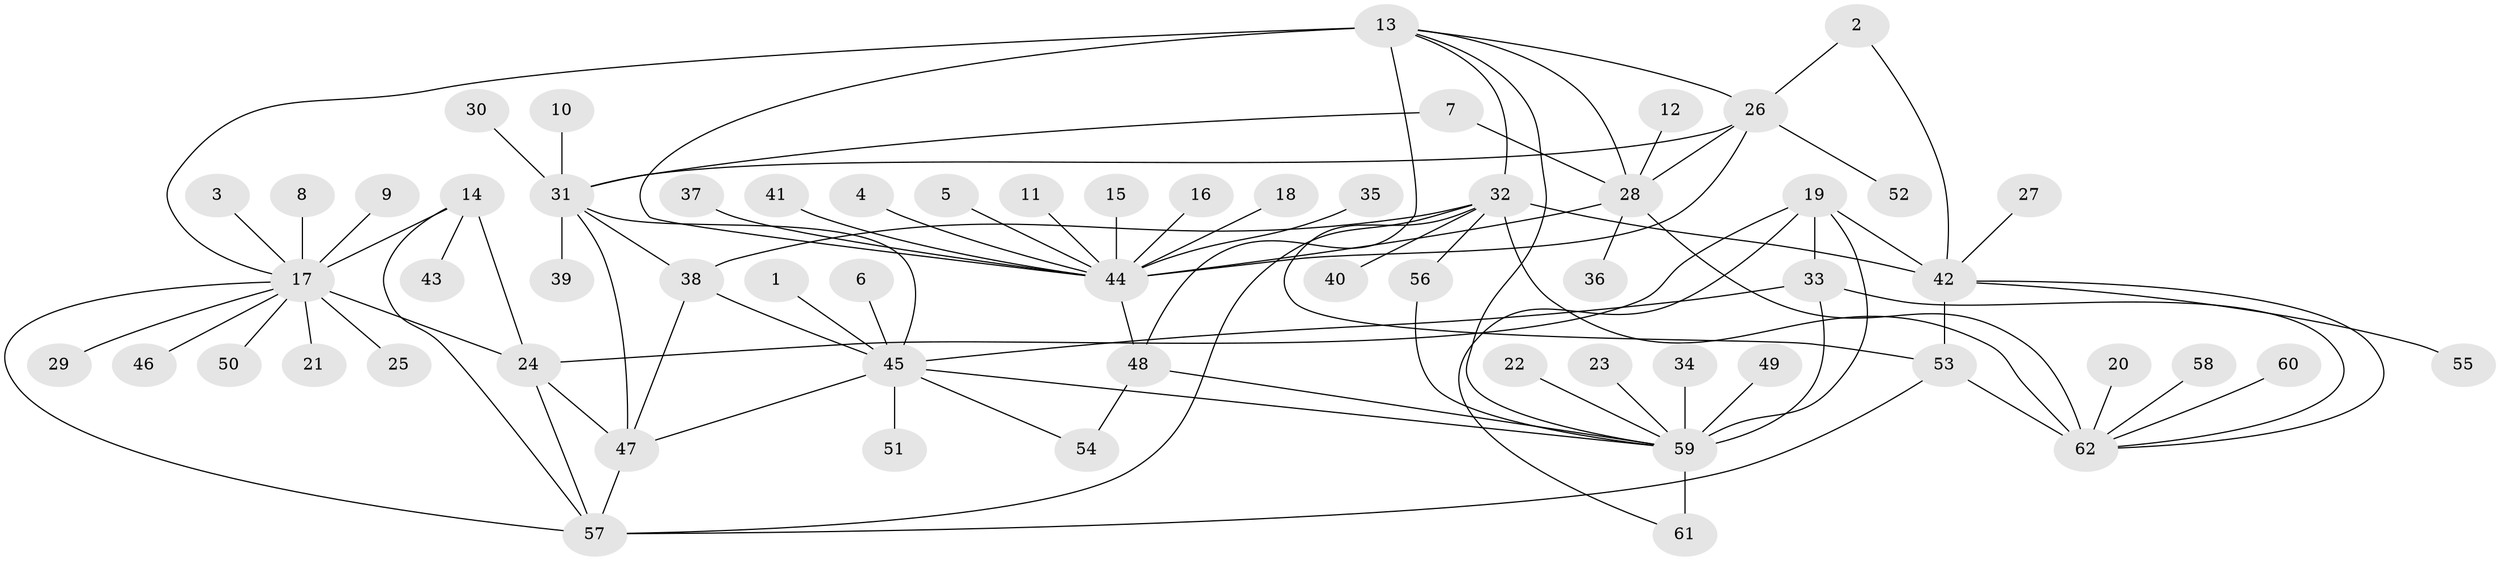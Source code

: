 // original degree distribution, {11: 0.024, 10: 0.032, 12: 0.016, 6: 0.024, 9: 0.056, 8: 0.056, 7: 0.016, 5: 0.016, 13: 0.008, 2: 0.136, 1: 0.584, 3: 0.032}
// Generated by graph-tools (version 1.1) at 2025/02/03/09/25 03:02:37]
// undirected, 62 vertices, 92 edges
graph export_dot {
graph [start="1"]
  node [color=gray90,style=filled];
  1;
  2;
  3;
  4;
  5;
  6;
  7;
  8;
  9;
  10;
  11;
  12;
  13;
  14;
  15;
  16;
  17;
  18;
  19;
  20;
  21;
  22;
  23;
  24;
  25;
  26;
  27;
  28;
  29;
  30;
  31;
  32;
  33;
  34;
  35;
  36;
  37;
  38;
  39;
  40;
  41;
  42;
  43;
  44;
  45;
  46;
  47;
  48;
  49;
  50;
  51;
  52;
  53;
  54;
  55;
  56;
  57;
  58;
  59;
  60;
  61;
  62;
  1 -- 45 [weight=1.0];
  2 -- 26 [weight=1.0];
  2 -- 42 [weight=1.0];
  3 -- 17 [weight=1.0];
  4 -- 44 [weight=1.0];
  5 -- 44 [weight=1.0];
  6 -- 45 [weight=1.0];
  7 -- 28 [weight=1.0];
  7 -- 31 [weight=1.0];
  8 -- 17 [weight=1.0];
  9 -- 17 [weight=1.0];
  10 -- 31 [weight=1.0];
  11 -- 44 [weight=1.0];
  12 -- 28 [weight=1.0];
  13 -- 17 [weight=1.0];
  13 -- 26 [weight=1.0];
  13 -- 28 [weight=1.0];
  13 -- 32 [weight=1.0];
  13 -- 44 [weight=3.0];
  13 -- 48 [weight=1.0];
  13 -- 59 [weight=1.0];
  14 -- 17 [weight=2.0];
  14 -- 24 [weight=2.0];
  14 -- 43 [weight=1.0];
  14 -- 57 [weight=1.0];
  15 -- 44 [weight=1.0];
  16 -- 44 [weight=1.0];
  17 -- 21 [weight=1.0];
  17 -- 24 [weight=4.0];
  17 -- 25 [weight=1.0];
  17 -- 29 [weight=1.0];
  17 -- 46 [weight=1.0];
  17 -- 50 [weight=1.0];
  17 -- 57 [weight=2.0];
  18 -- 44 [weight=1.0];
  19 -- 24 [weight=1.0];
  19 -- 33 [weight=1.0];
  19 -- 42 [weight=1.0];
  19 -- 59 [weight=6.0];
  19 -- 61 [weight=2.0];
  20 -- 62 [weight=1.0];
  22 -- 59 [weight=1.0];
  23 -- 59 [weight=1.0];
  24 -- 47 [weight=1.0];
  24 -- 57 [weight=2.0];
  26 -- 28 [weight=1.0];
  26 -- 31 [weight=1.0];
  26 -- 44 [weight=3.0];
  26 -- 52 [weight=1.0];
  27 -- 42 [weight=1.0];
  28 -- 36 [weight=1.0];
  28 -- 44 [weight=3.0];
  28 -- 62 [weight=1.0];
  30 -- 31 [weight=1.0];
  31 -- 38 [weight=4.0];
  31 -- 39 [weight=1.0];
  31 -- 45 [weight=2.0];
  31 -- 47 [weight=3.0];
  32 -- 38 [weight=1.0];
  32 -- 40 [weight=1.0];
  32 -- 42 [weight=3.0];
  32 -- 53 [weight=3.0];
  32 -- 56 [weight=1.0];
  32 -- 57 [weight=1.0];
  32 -- 62 [weight=3.0];
  33 -- 45 [weight=1.0];
  33 -- 59 [weight=1.0];
  33 -- 62 [weight=1.0];
  34 -- 59 [weight=1.0];
  35 -- 44 [weight=1.0];
  37 -- 44 [weight=1.0];
  38 -- 45 [weight=2.0];
  38 -- 47 [weight=2.0];
  41 -- 44 [weight=1.0];
  42 -- 53 [weight=1.0];
  42 -- 55 [weight=1.0];
  42 -- 62 [weight=1.0];
  44 -- 48 [weight=1.0];
  45 -- 47 [weight=1.0];
  45 -- 51 [weight=1.0];
  45 -- 54 [weight=1.0];
  45 -- 59 [weight=1.0];
  47 -- 57 [weight=2.0];
  48 -- 54 [weight=1.0];
  48 -- 59 [weight=1.0];
  49 -- 59 [weight=1.0];
  53 -- 57 [weight=2.0];
  53 -- 62 [weight=1.0];
  56 -- 59 [weight=1.0];
  58 -- 62 [weight=1.0];
  59 -- 61 [weight=3.0];
  60 -- 62 [weight=1.0];
}
